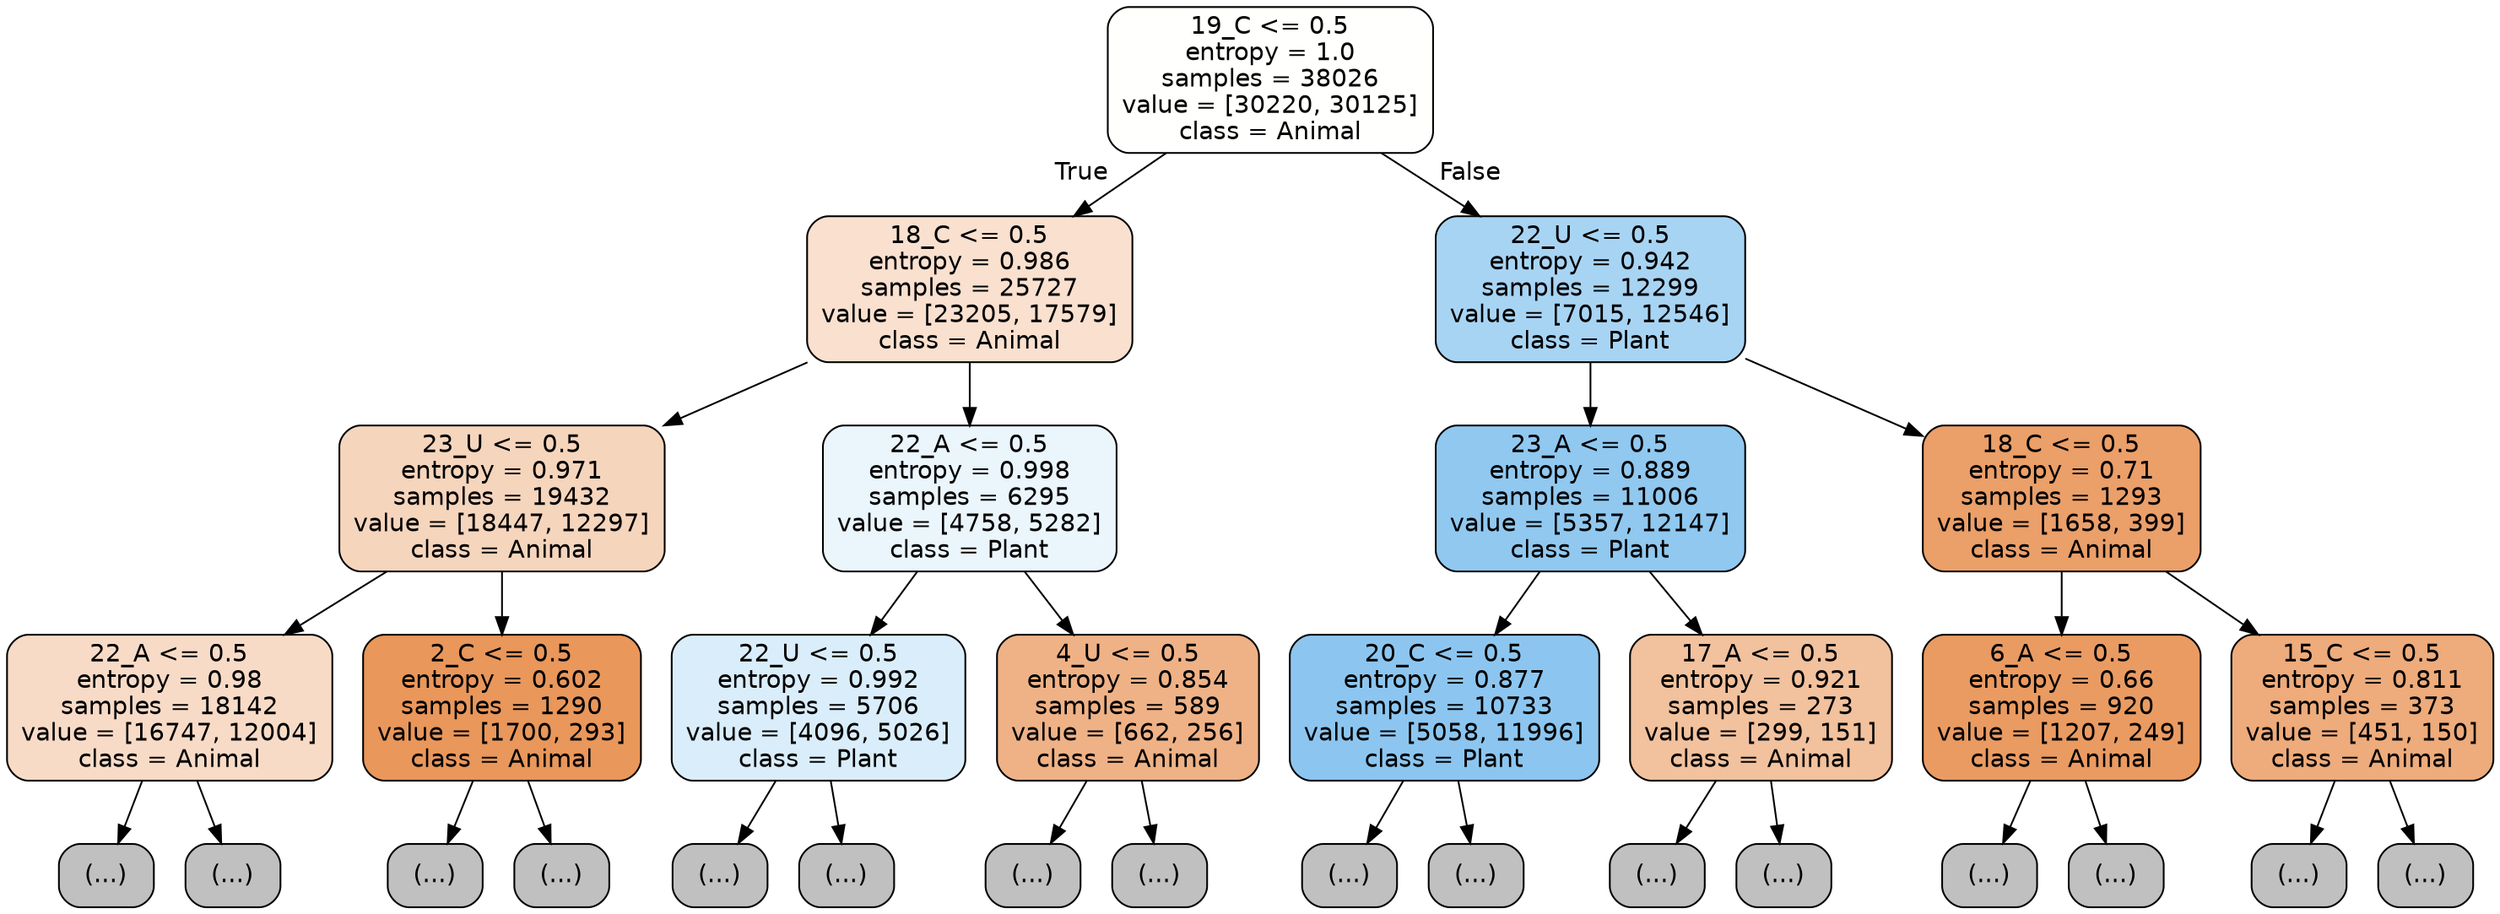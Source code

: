 digraph Tree {
node [shape=box, style="filled, rounded", color="black", fontname="helvetica"] ;
edge [fontname="helvetica"] ;
0 [label="19_C <= 0.5\nentropy = 1.0\nsamples = 38026\nvalue = [30220, 30125]\nclass = Animal", fillcolor="#fffffe"] ;
1 [label="18_C <= 0.5\nentropy = 0.986\nsamples = 25727\nvalue = [23205, 17579]\nclass = Animal", fillcolor="#f9e0cf"] ;
0 -> 1 [labeldistance=2.5, labelangle=45, headlabel="True"] ;
2 [label="23_U <= 0.5\nentropy = 0.971\nsamples = 19432\nvalue = [18447, 12297]\nclass = Animal", fillcolor="#f6d5bd"] ;
1 -> 2 ;
3 [label="22_A <= 0.5\nentropy = 0.98\nsamples = 18142\nvalue = [16747, 12004]\nclass = Animal", fillcolor="#f8dbc7"] ;
2 -> 3 ;
4 [label="(...)", fillcolor="#C0C0C0"] ;
3 -> 4 ;
8241 [label="(...)", fillcolor="#C0C0C0"] ;
3 -> 8241 ;
9322 [label="2_C <= 0.5\nentropy = 0.602\nsamples = 1290\nvalue = [1700, 293]\nclass = Animal", fillcolor="#e9975b"] ;
2 -> 9322 ;
9323 [label="(...)", fillcolor="#C0C0C0"] ;
9322 -> 9323 ;
9688 [label="(...)", fillcolor="#C0C0C0"] ;
9322 -> 9688 ;
9791 [label="22_A <= 0.5\nentropy = 0.998\nsamples = 6295\nvalue = [4758, 5282]\nclass = Plant", fillcolor="#ebf5fc"] ;
1 -> 9791 ;
9792 [label="22_U <= 0.5\nentropy = 0.992\nsamples = 5706\nvalue = [4096, 5026]\nclass = Plant", fillcolor="#daedfa"] ;
9791 -> 9792 ;
9793 [label="(...)", fillcolor="#C0C0C0"] ;
9792 -> 9793 ;
12002 [label="(...)", fillcolor="#C0C0C0"] ;
9792 -> 12002 ;
12315 [label="4_U <= 0.5\nentropy = 0.854\nsamples = 589\nvalue = [662, 256]\nclass = Animal", fillcolor="#efb286"] ;
9791 -> 12315 ;
12316 [label="(...)", fillcolor="#C0C0C0"] ;
12315 -> 12316 ;
12523 [label="(...)", fillcolor="#C0C0C0"] ;
12315 -> 12523 ;
12592 [label="22_U <= 0.5\nentropy = 0.942\nsamples = 12299\nvalue = [7015, 12546]\nclass = Plant", fillcolor="#a8d4f4"] ;
0 -> 12592 [labeldistance=2.5, labelangle=-45, headlabel="False"] ;
12593 [label="23_A <= 0.5\nentropy = 0.889\nsamples = 11006\nvalue = [5357, 12147]\nclass = Plant", fillcolor="#90c8f0"] ;
12592 -> 12593 ;
12594 [label="20_C <= 0.5\nentropy = 0.877\nsamples = 10733\nvalue = [5058, 11996]\nclass = Plant", fillcolor="#8cc6f0"] ;
12593 -> 12594 ;
12595 [label="(...)", fillcolor="#C0C0C0"] ;
12594 -> 12595 ;
15294 [label="(...)", fillcolor="#C0C0C0"] ;
12594 -> 15294 ;
16087 [label="17_A <= 0.5\nentropy = 0.921\nsamples = 273\nvalue = [299, 151]\nclass = Animal", fillcolor="#f2c19d"] ;
12593 -> 16087 ;
16088 [label="(...)", fillcolor="#C0C0C0"] ;
16087 -> 16088 ;
16207 [label="(...)", fillcolor="#C0C0C0"] ;
16087 -> 16207 ;
16250 [label="18_C <= 0.5\nentropy = 0.71\nsamples = 1293\nvalue = [1658, 399]\nclass = Animal", fillcolor="#eb9f69"] ;
12592 -> 16250 ;
16251 [label="6_A <= 0.5\nentropy = 0.66\nsamples = 920\nvalue = [1207, 249]\nclass = Animal", fillcolor="#ea9b62"] ;
16250 -> 16251 ;
16252 [label="(...)", fillcolor="#C0C0C0"] ;
16251 -> 16252 ;
16551 [label="(...)", fillcolor="#C0C0C0"] ;
16251 -> 16551 ;
16638 [label="15_C <= 0.5\nentropy = 0.811\nsamples = 373\nvalue = [451, 150]\nclass = Animal", fillcolor="#eeab7b"] ;
16250 -> 16638 ;
16639 [label="(...)", fillcolor="#C0C0C0"] ;
16638 -> 16639 ;
16754 [label="(...)", fillcolor="#C0C0C0"] ;
16638 -> 16754 ;
}